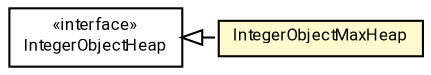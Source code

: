 #!/usr/local/bin/dot
#
# Class diagram 
# Generated by UMLGraph version R5_7_2-60-g0e99a6 (http://www.spinellis.gr/umlgraph/)
#

digraph G {
	graph [fontnames="svg"]
	edge [fontname="Roboto",fontsize=7,labelfontname="Roboto",labelfontsize=7,color="black"];
	node [fontname="Roboto",fontcolor="black",fontsize=8,shape=plaintext,margin=0,width=0,height=0];
	nodesep=0.15;
	ranksep=0.25;
	rankdir=LR;
	// de.lmu.ifi.dbs.elki.utilities.datastructures.heap.IntegerObjectHeap<V>
	c5433613 [label=<<table title="de.lmu.ifi.dbs.elki.utilities.datastructures.heap.IntegerObjectHeap" border="0" cellborder="1" cellspacing="0" cellpadding="2" href="IntegerObjectHeap.html" target="_parent">
		<tr><td><table border="0" cellspacing="0" cellpadding="1">
		<tr><td align="center" balign="center"> &#171;interface&#187; </td></tr>
		<tr><td align="center" balign="center"> <font face="Roboto">IntegerObjectHeap</font> </td></tr>
		</table></td></tr>
		</table>>, URL="IntegerObjectHeap.html"];
	// de.lmu.ifi.dbs.elki.utilities.datastructures.heap.IntegerObjectMaxHeap<V>
	c5433621 [label=<<table title="de.lmu.ifi.dbs.elki.utilities.datastructures.heap.IntegerObjectMaxHeap" border="0" cellborder="1" cellspacing="0" cellpadding="2" bgcolor="lemonChiffon" href="IntegerObjectMaxHeap.html" target="_parent">
		<tr><td><table border="0" cellspacing="0" cellpadding="1">
		<tr><td align="center" balign="center"> <font face="Roboto">IntegerObjectMaxHeap</font> </td></tr>
		</table></td></tr>
		</table>>, URL="IntegerObjectMaxHeap.html"];
	// de.lmu.ifi.dbs.elki.utilities.datastructures.heap.IntegerObjectMaxHeap<V> implements de.lmu.ifi.dbs.elki.utilities.datastructures.heap.IntegerObjectHeap<V>
	c5433613 -> c5433621 [arrowtail=empty,style=dashed,dir=back,weight=9];
}

